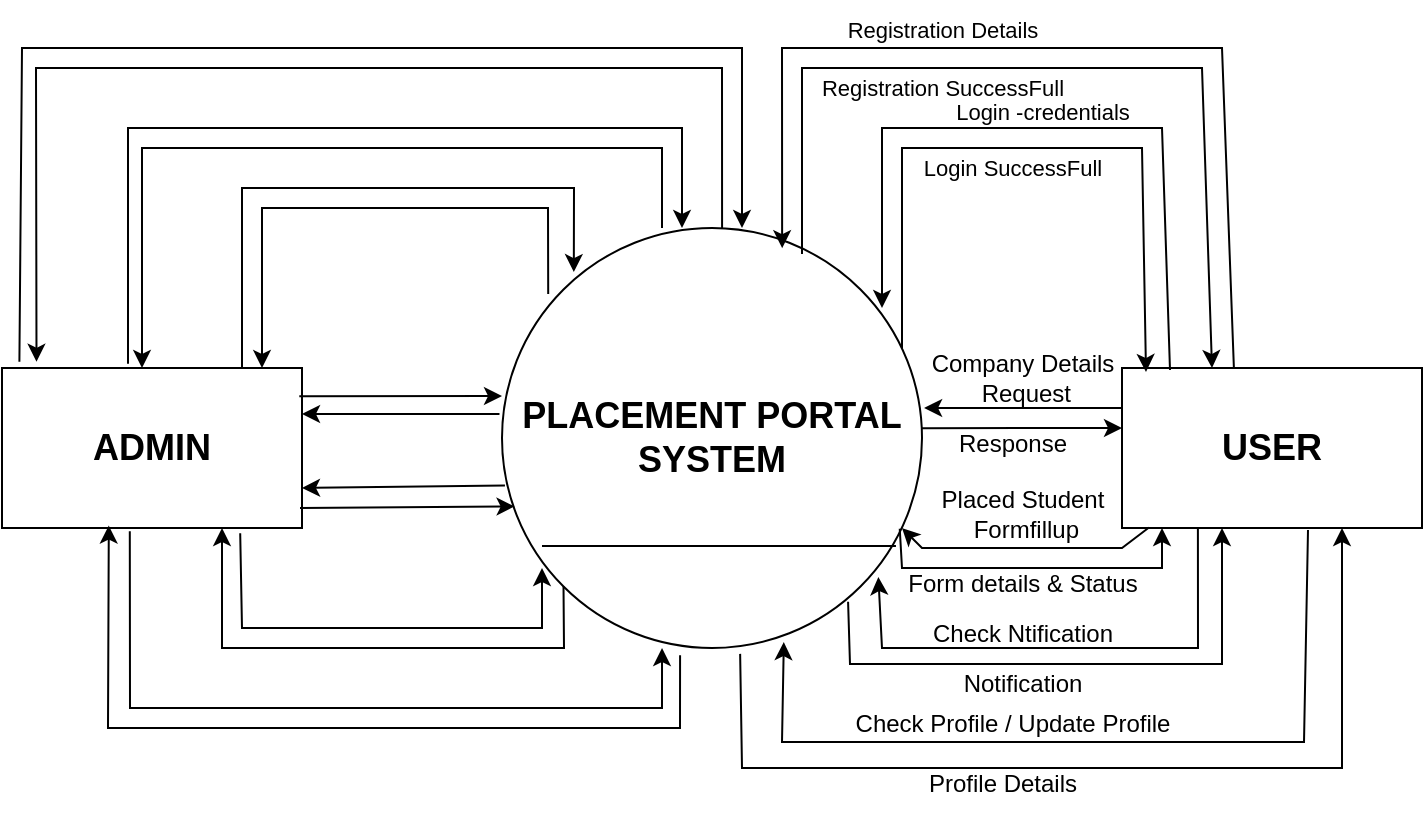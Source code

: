 <mxfile version="24.4.4" type="github">
  <diagram name="Page-1" id="gXjfL5LtnyRhMgXaaLrS">
    <mxGraphModel dx="838" dy="1615" grid="1" gridSize="10" guides="1" tooltips="1" connect="1" arrows="1" fold="1" page="1" pageScale="1" pageWidth="827" pageHeight="1169" math="0" shadow="0">
      <root>
        <mxCell id="0" />
        <mxCell id="1" parent="0" />
        <mxCell id="VP6bD1KSjOgqCceMzGPv-1" value="&lt;font style=&quot;font-size: 18px;&quot;&gt;&lt;b&gt;PLACEMENT PORTAL&lt;/b&gt;&lt;/font&gt;&lt;div&gt;&lt;font style=&quot;font-size: 18px;&quot;&gt;&lt;b&gt;SYSTEM&lt;/b&gt;&lt;/font&gt;&lt;/div&gt;" style="ellipse;whiteSpace=wrap;html=1;aspect=fixed;" vertex="1" parent="1">
          <mxGeometry x="290" y="-880" width="210" height="210" as="geometry" />
        </mxCell>
        <mxCell id="VP6bD1KSjOgqCceMzGPv-2" value="" style="endArrow=none;html=1;rounded=0;entryX=0.938;entryY=0.757;entryDx=0;entryDy=0;entryPerimeter=0;" edge="1" parent="1" target="VP6bD1KSjOgqCceMzGPv-1">
          <mxGeometry width="50" height="50" relative="1" as="geometry">
            <mxPoint x="310" y="-721" as="sourcePoint" />
            <mxPoint x="360" y="-770" as="targetPoint" />
          </mxGeometry>
        </mxCell>
        <mxCell id="VP6bD1KSjOgqCceMzGPv-3" value="&lt;b&gt;&lt;font style=&quot;font-size: 18px;&quot;&gt;ADMIN&lt;/font&gt;&lt;/b&gt;" style="rounded=0;whiteSpace=wrap;html=1;" vertex="1" parent="1">
          <mxGeometry x="40" y="-810" width="150" height="80" as="geometry" />
        </mxCell>
        <mxCell id="VP6bD1KSjOgqCceMzGPv-5" value="&lt;b&gt;&lt;font style=&quot;font-size: 18px;&quot;&gt;USER&lt;/font&gt;&lt;/b&gt;" style="rounded=0;whiteSpace=wrap;html=1;" vertex="1" parent="1">
          <mxGeometry x="600" y="-810" width="150" height="80" as="geometry" />
        </mxCell>
        <mxCell id="VP6bD1KSjOgqCceMzGPv-6" value="" style="endArrow=classic;html=1;rounded=0;entryX=0.171;entryY=0.105;entryDx=0;entryDy=0;entryPerimeter=0;" edge="1" parent="1" target="VP6bD1KSjOgqCceMzGPv-1">
          <mxGeometry width="50" height="50" relative="1" as="geometry">
            <mxPoint x="160" y="-810" as="sourcePoint" />
            <mxPoint x="342" y="-856.9" as="targetPoint" />
            <Array as="points">
              <mxPoint x="160" y="-900" />
              <mxPoint x="326" y="-900" />
            </Array>
          </mxGeometry>
        </mxCell>
        <mxCell id="VP6bD1KSjOgqCceMzGPv-7" value="" style="endArrow=classic;html=1;rounded=0;exitX=0.11;exitY=0.157;exitDx=0;exitDy=0;exitPerimeter=0;" edge="1" parent="1" source="VP6bD1KSjOgqCceMzGPv-1">
          <mxGeometry width="50" height="50" relative="1" as="geometry">
            <mxPoint x="120" y="-760" as="sourcePoint" />
            <mxPoint x="170" y="-810" as="targetPoint" />
            <Array as="points">
              <mxPoint x="313" y="-890" />
              <mxPoint x="170" y="-890" />
            </Array>
          </mxGeometry>
        </mxCell>
        <mxCell id="VP6bD1KSjOgqCceMzGPv-8" value="" style="endArrow=classic;html=1;rounded=0;entryX=0.08;entryY=0.025;entryDx=0;entryDy=0;entryPerimeter=0;" edge="1" parent="1" target="VP6bD1KSjOgqCceMzGPv-5">
          <mxGeometry width="50" height="50" relative="1" as="geometry">
            <mxPoint x="490" y="-820" as="sourcePoint" />
            <mxPoint x="616" y="-814" as="targetPoint" />
            <Array as="points">
              <mxPoint x="490" y="-920" />
              <mxPoint x="610" y="-920" />
            </Array>
          </mxGeometry>
        </mxCell>
        <mxCell id="VP6bD1KSjOgqCceMzGPv-9" value="" style="endArrow=classic;html=1;rounded=0;exitX=0.16;exitY=0.013;exitDx=0;exitDy=0;exitPerimeter=0;" edge="1" parent="1" source="VP6bD1KSjOgqCceMzGPv-5">
          <mxGeometry width="50" height="50" relative="1" as="geometry">
            <mxPoint x="430" y="-790" as="sourcePoint" />
            <mxPoint x="480" y="-840" as="targetPoint" />
            <Array as="points">
              <mxPoint x="620" y="-930" />
              <mxPoint x="480" y="-930" />
            </Array>
          </mxGeometry>
        </mxCell>
        <mxCell id="VP6bD1KSjOgqCceMzGPv-10" value="" style="endArrow=classic;html=1;rounded=0;exitX=0.373;exitY=0;exitDx=0;exitDy=0;exitPerimeter=0;entryX=0.667;entryY=0.048;entryDx=0;entryDy=0;entryPerimeter=0;" edge="1" parent="1" source="VP6bD1KSjOgqCceMzGPv-5" target="VP6bD1KSjOgqCceMzGPv-1">
          <mxGeometry width="50" height="50" relative="1" as="geometry">
            <mxPoint x="619.95" y="-820" as="sourcePoint" />
            <mxPoint x="430" y="-880" as="targetPoint" />
            <Array as="points">
              <mxPoint x="650" y="-970" />
              <mxPoint x="430" y="-970" />
            </Array>
          </mxGeometry>
        </mxCell>
        <mxCell id="VP6bD1KSjOgqCceMzGPv-11" value="" style="endArrow=classic;html=1;rounded=0;exitX=0.79;exitY=0.062;exitDx=0;exitDy=0;exitPerimeter=0;" edge="1" parent="1">
          <mxGeometry width="50" height="50" relative="1" as="geometry">
            <mxPoint x="440.0" y="-866.98" as="sourcePoint" />
            <mxPoint x="645" y="-810" as="targetPoint" />
            <Array as="points">
              <mxPoint x="440" y="-960" />
              <mxPoint x="640" y="-960" />
            </Array>
          </mxGeometry>
        </mxCell>
        <mxCell id="VP6bD1KSjOgqCceMzGPv-12" value="" style="endArrow=classic;html=1;rounded=0;exitX=-0.007;exitY=0.1;exitDx=0;exitDy=0;exitPerimeter=0;" edge="1" parent="1">
          <mxGeometry width="50" height="50" relative="1" as="geometry">
            <mxPoint x="600" y="-790" as="sourcePoint" />
            <mxPoint x="501.05" y="-790" as="targetPoint" />
          </mxGeometry>
        </mxCell>
        <mxCell id="VP6bD1KSjOgqCceMzGPv-13" value="" style="endArrow=classic;html=1;rounded=0;exitX=1;exitY=0.429;exitDx=0;exitDy=0;exitPerimeter=0;entryX=0;entryY=0.25;entryDx=0;entryDy=0;" edge="1" parent="1">
          <mxGeometry width="50" height="50" relative="1" as="geometry">
            <mxPoint x="500" y="-779.91" as="sourcePoint" />
            <mxPoint x="600" y="-780" as="targetPoint" />
          </mxGeometry>
        </mxCell>
        <mxCell id="VP6bD1KSjOgqCceMzGPv-16" value="" style="endArrow=classic;html=1;rounded=0;exitX=0.253;exitY=1;exitDx=0;exitDy=0;entryX=-0.013;entryY=0.384;entryDx=0;entryDy=0;entryPerimeter=0;exitPerimeter=0;" edge="1" parent="1" source="VP6bD1KSjOgqCceMzGPv-5" target="VP6bD1KSjOgqCceMzGPv-34">
          <mxGeometry width="50" height="50" relative="1" as="geometry">
            <mxPoint x="637.5" y="-720" as="sourcePoint" />
            <mxPoint x="480" y="-700" as="targetPoint" />
            <Array as="points">
              <mxPoint x="638" y="-670" />
              <mxPoint x="480" y="-670" />
            </Array>
          </mxGeometry>
        </mxCell>
        <mxCell id="VP6bD1KSjOgqCceMzGPv-17" value="" style="endArrow=classic;html=1;rounded=0;exitX=0.824;exitY=0.89;exitDx=0;exitDy=0;exitPerimeter=0;" edge="1" parent="1" source="VP6bD1KSjOgqCceMzGPv-1">
          <mxGeometry width="50" height="50" relative="1" as="geometry">
            <mxPoint x="464.09" y="-684.05" as="sourcePoint" />
            <mxPoint x="650" y="-730" as="targetPoint" />
            <Array as="points">
              <mxPoint x="464" y="-662" />
              <mxPoint x="650" y="-662" />
            </Array>
          </mxGeometry>
        </mxCell>
        <mxCell id="VP6bD1KSjOgqCceMzGPv-18" value="" style="endArrow=classic;html=1;rounded=0;exitX=0.62;exitY=1.013;exitDx=0;exitDy=0;exitPerimeter=0;entryX=0.671;entryY=0.986;entryDx=0;entryDy=0;entryPerimeter=0;" edge="1" parent="1" source="VP6bD1KSjOgqCceMzGPv-5" target="VP6bD1KSjOgqCceMzGPv-1">
          <mxGeometry width="50" height="50" relative="1" as="geometry">
            <mxPoint x="690.95" y="-710" as="sourcePoint" />
            <mxPoint x="430" y="-663.04" as="targetPoint" />
            <Array as="points">
              <mxPoint x="691" y="-623.04" />
              <mxPoint x="430" y="-623.04" />
            </Array>
          </mxGeometry>
        </mxCell>
        <mxCell id="VP6bD1KSjOgqCceMzGPv-19" value="" style="endArrow=classic;html=1;rounded=0;exitX=0.567;exitY=1.014;exitDx=0;exitDy=0;exitPerimeter=0;" edge="1" parent="1" source="VP6bD1KSjOgqCceMzGPv-1">
          <mxGeometry width="50" height="50" relative="1" as="geometry">
            <mxPoint x="660" y="-680" as="sourcePoint" />
            <mxPoint x="710" y="-730" as="targetPoint" />
            <Array as="points">
              <mxPoint x="410" y="-610" />
              <mxPoint x="710" y="-610" />
            </Array>
          </mxGeometry>
        </mxCell>
        <mxCell id="VP6bD1KSjOgqCceMzGPv-20" value="Company Details&lt;div&gt;&amp;nbsp;Request&lt;/div&gt;" style="text;html=1;align=center;verticalAlign=middle;resizable=0;points=[];autosize=1;strokeColor=none;fillColor=none;" vertex="1" parent="1">
          <mxGeometry x="495" y="-825" width="110" height="40" as="geometry" />
        </mxCell>
        <mxCell id="VP6bD1KSjOgqCceMzGPv-25" value="" style="endArrow=classic;html=1;rounded=0;entryX=0.962;entryY=0.667;entryDx=0;entryDy=0;entryPerimeter=0;exitX=0.09;exitY=0.997;exitDx=0;exitDy=0;exitPerimeter=0;" edge="1" parent="1" source="VP6bD1KSjOgqCceMzGPv-5">
          <mxGeometry width="50" height="50" relative="1" as="geometry">
            <mxPoint x="600" y="-720" as="sourcePoint" />
            <mxPoint x="490.0" y="-730.0" as="targetPoint" />
            <Array as="points">
              <mxPoint x="600" y="-720" />
              <mxPoint x="500" y="-720" />
            </Array>
          </mxGeometry>
        </mxCell>
        <mxCell id="VP6bD1KSjOgqCceMzGPv-26" value="" style="endArrow=classic;html=1;rounded=0;exitX=0.947;exitY=0.716;exitDx=0;exitDy=0;exitPerimeter=0;" edge="1" parent="1" source="VP6bD1KSjOgqCceMzGPv-1">
          <mxGeometry width="50" height="50" relative="1" as="geometry">
            <mxPoint x="550" y="-680" as="sourcePoint" />
            <mxPoint x="620" y="-730" as="targetPoint" />
            <Array as="points">
              <mxPoint x="490" y="-710" />
              <mxPoint x="620" y="-710" />
            </Array>
          </mxGeometry>
        </mxCell>
        <mxCell id="VP6bD1KSjOgqCceMzGPv-27" value="&lt;font style=&quot;font-size: 11px;&quot;&gt;Registration Details&lt;/font&gt;" style="text;html=1;align=center;verticalAlign=middle;resizable=0;points=[];autosize=1;strokeColor=none;fillColor=none;" vertex="1" parent="1">
          <mxGeometry x="450" y="-994" width="120" height="30" as="geometry" />
        </mxCell>
        <mxCell id="VP6bD1KSjOgqCceMzGPv-28" value="&lt;font style=&quot;font-size: 11px;&quot;&gt;Registration SuccessFull&lt;/font&gt;" style="text;html=1;align=center;verticalAlign=middle;resizable=0;points=[];autosize=1;strokeColor=none;fillColor=none;" vertex="1" parent="1">
          <mxGeometry x="440" y="-965" width="140" height="30" as="geometry" />
        </mxCell>
        <mxCell id="VP6bD1KSjOgqCceMzGPv-29" value="&lt;font style=&quot;font-size: 11px;&quot;&gt;Login -credentials&lt;/font&gt;" style="text;html=1;align=center;verticalAlign=middle;resizable=0;points=[];autosize=1;strokeColor=none;fillColor=none;" vertex="1" parent="1">
          <mxGeometry x="505" y="-953" width="110" height="30" as="geometry" />
        </mxCell>
        <mxCell id="VP6bD1KSjOgqCceMzGPv-30" value="&lt;font style=&quot;font-size: 11px;&quot;&gt;Login SuccessFull&lt;/font&gt;" style="text;html=1;align=center;verticalAlign=middle;resizable=0;points=[];autosize=1;strokeColor=none;fillColor=none;" vertex="1" parent="1">
          <mxGeometry x="490" y="-925" width="110" height="30" as="geometry" />
        </mxCell>
        <mxCell id="VP6bD1KSjOgqCceMzGPv-32" value="Response" style="text;html=1;align=center;verticalAlign=middle;resizable=0;points=[];autosize=1;strokeColor=none;fillColor=none;" vertex="1" parent="1">
          <mxGeometry x="505" y="-787" width="80" height="30" as="geometry" />
        </mxCell>
        <mxCell id="VP6bD1KSjOgqCceMzGPv-33" value="Placed Student&lt;div&gt;&amp;nbsp;Formfillup&lt;/div&gt;" style="text;html=1;align=center;verticalAlign=middle;resizable=0;points=[];autosize=1;strokeColor=none;fillColor=none;" vertex="1" parent="1">
          <mxGeometry x="500" y="-757" width="100" height="40" as="geometry" />
        </mxCell>
        <mxCell id="VP6bD1KSjOgqCceMzGPv-34" value="Form details &amp;amp; Status" style="text;html=1;align=center;verticalAlign=middle;resizable=0;points=[];autosize=1;strokeColor=none;fillColor=none;" vertex="1" parent="1">
          <mxGeometry x="480" y="-717" width="140" height="30" as="geometry" />
        </mxCell>
        <mxCell id="VP6bD1KSjOgqCceMzGPv-36" value="Check Ntification" style="text;html=1;align=center;verticalAlign=middle;resizable=0;points=[];autosize=1;strokeColor=none;fillColor=none;" vertex="1" parent="1">
          <mxGeometry x="495" y="-692" width="110" height="30" as="geometry" />
        </mxCell>
        <mxCell id="VP6bD1KSjOgqCceMzGPv-37" value="Notification" style="text;html=1;align=center;verticalAlign=middle;resizable=0;points=[];autosize=1;strokeColor=none;fillColor=none;" vertex="1" parent="1">
          <mxGeometry x="510" y="-667" width="80" height="30" as="geometry" />
        </mxCell>
        <mxCell id="VP6bD1KSjOgqCceMzGPv-40" value="Check Profile / Update Profile" style="text;html=1;align=center;verticalAlign=middle;resizable=0;points=[];autosize=1;strokeColor=none;fillColor=none;" vertex="1" parent="1">
          <mxGeometry x="455" y="-647" width="180" height="30" as="geometry" />
        </mxCell>
        <mxCell id="VP6bD1KSjOgqCceMzGPv-42" value="Profile Details" style="text;html=1;align=center;verticalAlign=middle;resizable=0;points=[];autosize=1;strokeColor=none;fillColor=none;" vertex="1" parent="1">
          <mxGeometry x="490" y="-617" width="100" height="30" as="geometry" />
        </mxCell>
        <mxCell id="VP6bD1KSjOgqCceMzGPv-43" value="" style="endArrow=classic;html=1;rounded=0;exitX=-0.006;exitY=0.405;exitDx=0;exitDy=0;exitPerimeter=0;" edge="1" parent="1">
          <mxGeometry width="50" height="50" relative="1" as="geometry">
            <mxPoint x="288.74" y="-786.95" as="sourcePoint" />
            <mxPoint x="190" y="-787" as="targetPoint" />
          </mxGeometry>
        </mxCell>
        <mxCell id="VP6bD1KSjOgqCceMzGPv-44" value="" style="endArrow=classic;html=1;rounded=0;exitX=0.991;exitY=0.176;exitDx=0;exitDy=0;exitPerimeter=0;" edge="1" parent="1" source="VP6bD1KSjOgqCceMzGPv-3">
          <mxGeometry width="50" height="50" relative="1" as="geometry">
            <mxPoint x="250" y="-750" as="sourcePoint" />
            <mxPoint x="290" y="-796" as="targetPoint" />
          </mxGeometry>
        </mxCell>
        <mxCell id="VP6bD1KSjOgqCceMzGPv-45" value="" style="endArrow=classic;html=1;rounded=0;exitX=0.007;exitY=0.613;exitDx=0;exitDy=0;exitPerimeter=0;entryX=1;entryY=0.75;entryDx=0;entryDy=0;entryPerimeter=0;" edge="1" parent="1" source="VP6bD1KSjOgqCceMzGPv-1" target="VP6bD1KSjOgqCceMzGPv-3">
          <mxGeometry width="50" height="50" relative="1" as="geometry">
            <mxPoint x="140" y="-710" as="sourcePoint" />
            <mxPoint x="190" y="-760" as="targetPoint" />
          </mxGeometry>
        </mxCell>
        <mxCell id="VP6bD1KSjOgqCceMzGPv-46" value="" style="endArrow=classic;html=1;rounded=0;entryX=0.03;entryY=0.663;entryDx=0;entryDy=0;entryPerimeter=0;" edge="1" parent="1" target="VP6bD1KSjOgqCceMzGPv-1">
          <mxGeometry width="50" height="50" relative="1" as="geometry">
            <mxPoint x="189" y="-740" as="sourcePoint" />
            <mxPoint x="290" y="-737.48" as="targetPoint" />
          </mxGeometry>
        </mxCell>
        <mxCell id="VP6bD1KSjOgqCceMzGPv-47" value="" style="endArrow=classic;html=1;rounded=0;exitX=0.42;exitY=-0.027;exitDx=0;exitDy=0;exitPerimeter=0;" edge="1" parent="1" source="VP6bD1KSjOgqCceMzGPv-3">
          <mxGeometry width="50" height="50" relative="1" as="geometry">
            <mxPoint x="330" y="-830" as="sourcePoint" />
            <mxPoint x="380" y="-880" as="targetPoint" />
            <Array as="points">
              <mxPoint x="103" y="-930" />
              <mxPoint x="380" y="-930" />
            </Array>
          </mxGeometry>
        </mxCell>
        <mxCell id="VP6bD1KSjOgqCceMzGPv-48" value="" style="endArrow=classic;html=1;rounded=0;" edge="1" parent="1">
          <mxGeometry width="50" height="50" relative="1" as="geometry">
            <mxPoint x="370" y="-880" as="sourcePoint" />
            <mxPoint x="110" y="-810" as="targetPoint" />
            <Array as="points">
              <mxPoint x="370" y="-920" />
              <mxPoint x="110" y="-920" />
            </Array>
          </mxGeometry>
        </mxCell>
        <mxCell id="VP6bD1KSjOgqCceMzGPv-49" value="" style="endArrow=classic;html=1;rounded=0;exitX=0.794;exitY=1.033;exitDx=0;exitDy=0;exitPerimeter=0;" edge="1" parent="1" source="VP6bD1KSjOgqCceMzGPv-3">
          <mxGeometry width="50" height="50" relative="1" as="geometry">
            <mxPoint x="260" y="-660" as="sourcePoint" />
            <mxPoint x="310" y="-710" as="targetPoint" />
            <Array as="points">
              <mxPoint x="160" y="-680" />
              <mxPoint x="310" y="-680" />
            </Array>
          </mxGeometry>
        </mxCell>
        <mxCell id="VP6bD1KSjOgqCceMzGPv-50" value="" style="endArrow=classic;html=1;rounded=0;exitX=0;exitY=1;exitDx=0;exitDy=0;" edge="1" parent="1" source="VP6bD1KSjOgqCceMzGPv-1">
          <mxGeometry width="50" height="50" relative="1" as="geometry">
            <mxPoint x="100" y="-680" as="sourcePoint" />
            <mxPoint x="150" y="-730" as="targetPoint" />
            <Array as="points">
              <mxPoint x="321" y="-670" />
              <mxPoint x="150" y="-670" />
            </Array>
          </mxGeometry>
        </mxCell>
        <mxCell id="VP6bD1KSjOgqCceMzGPv-51" value="" style="endArrow=classic;html=1;rounded=0;exitX=0.426;exitY=1.021;exitDx=0;exitDy=0;exitPerimeter=0;entryX=0.381;entryY=1;entryDx=0;entryDy=0;entryPerimeter=0;" edge="1" parent="1" source="VP6bD1KSjOgqCceMzGPv-3" target="VP6bD1KSjOgqCceMzGPv-1">
          <mxGeometry width="50" height="50" relative="1" as="geometry">
            <mxPoint x="310" y="-620" as="sourcePoint" />
            <mxPoint x="360" y="-670" as="targetPoint" />
            <Array as="points">
              <mxPoint x="104" y="-640" />
              <mxPoint x="370" y="-640" />
            </Array>
          </mxGeometry>
        </mxCell>
        <mxCell id="VP6bD1KSjOgqCceMzGPv-52" value="" style="endArrow=classic;html=1;rounded=0;exitX=0.424;exitY=1.017;exitDx=0;exitDy=0;exitPerimeter=0;entryX=0.356;entryY=0.985;entryDx=0;entryDy=0;entryPerimeter=0;" edge="1" parent="1" source="VP6bD1KSjOgqCceMzGPv-1" target="VP6bD1KSjOgqCceMzGPv-3">
          <mxGeometry width="50" height="50" relative="1" as="geometry">
            <mxPoint x="50" y="-680" as="sourcePoint" />
            <mxPoint x="100" y="-730" as="targetPoint" />
            <Array as="points">
              <mxPoint x="379" y="-630" />
              <mxPoint x="93" y="-630" />
            </Array>
          </mxGeometry>
        </mxCell>
        <mxCell id="VP6bD1KSjOgqCceMzGPv-53" value="" style="endArrow=classic;html=1;rounded=0;exitX=0.058;exitY=-0.039;exitDx=0;exitDy=0;exitPerimeter=0;" edge="1" parent="1" source="VP6bD1KSjOgqCceMzGPv-3">
          <mxGeometry width="50" height="50" relative="1" as="geometry">
            <mxPoint x="360" y="-830" as="sourcePoint" />
            <mxPoint x="410" y="-880" as="targetPoint" />
            <Array as="points">
              <mxPoint x="50" y="-970" />
              <mxPoint x="410" y="-970" />
            </Array>
          </mxGeometry>
        </mxCell>
        <mxCell id="VP6bD1KSjOgqCceMzGPv-54" value="" style="endArrow=classic;html=1;rounded=0;entryX=0.115;entryY=-0.039;entryDx=0;entryDy=0;entryPerimeter=0;exitX=0.524;exitY=0;exitDx=0;exitDy=0;exitPerimeter=0;" edge="1" parent="1" source="VP6bD1KSjOgqCceMzGPv-1" target="VP6bD1KSjOgqCceMzGPv-3">
          <mxGeometry width="50" height="50" relative="1" as="geometry">
            <mxPoint x="404" y="-884" as="sourcePoint" />
            <mxPoint x="80" y="-923" as="targetPoint" />
            <Array as="points">
              <mxPoint x="400" y="-960" />
              <mxPoint x="57" y="-960" />
            </Array>
          </mxGeometry>
        </mxCell>
      </root>
    </mxGraphModel>
  </diagram>
</mxfile>
